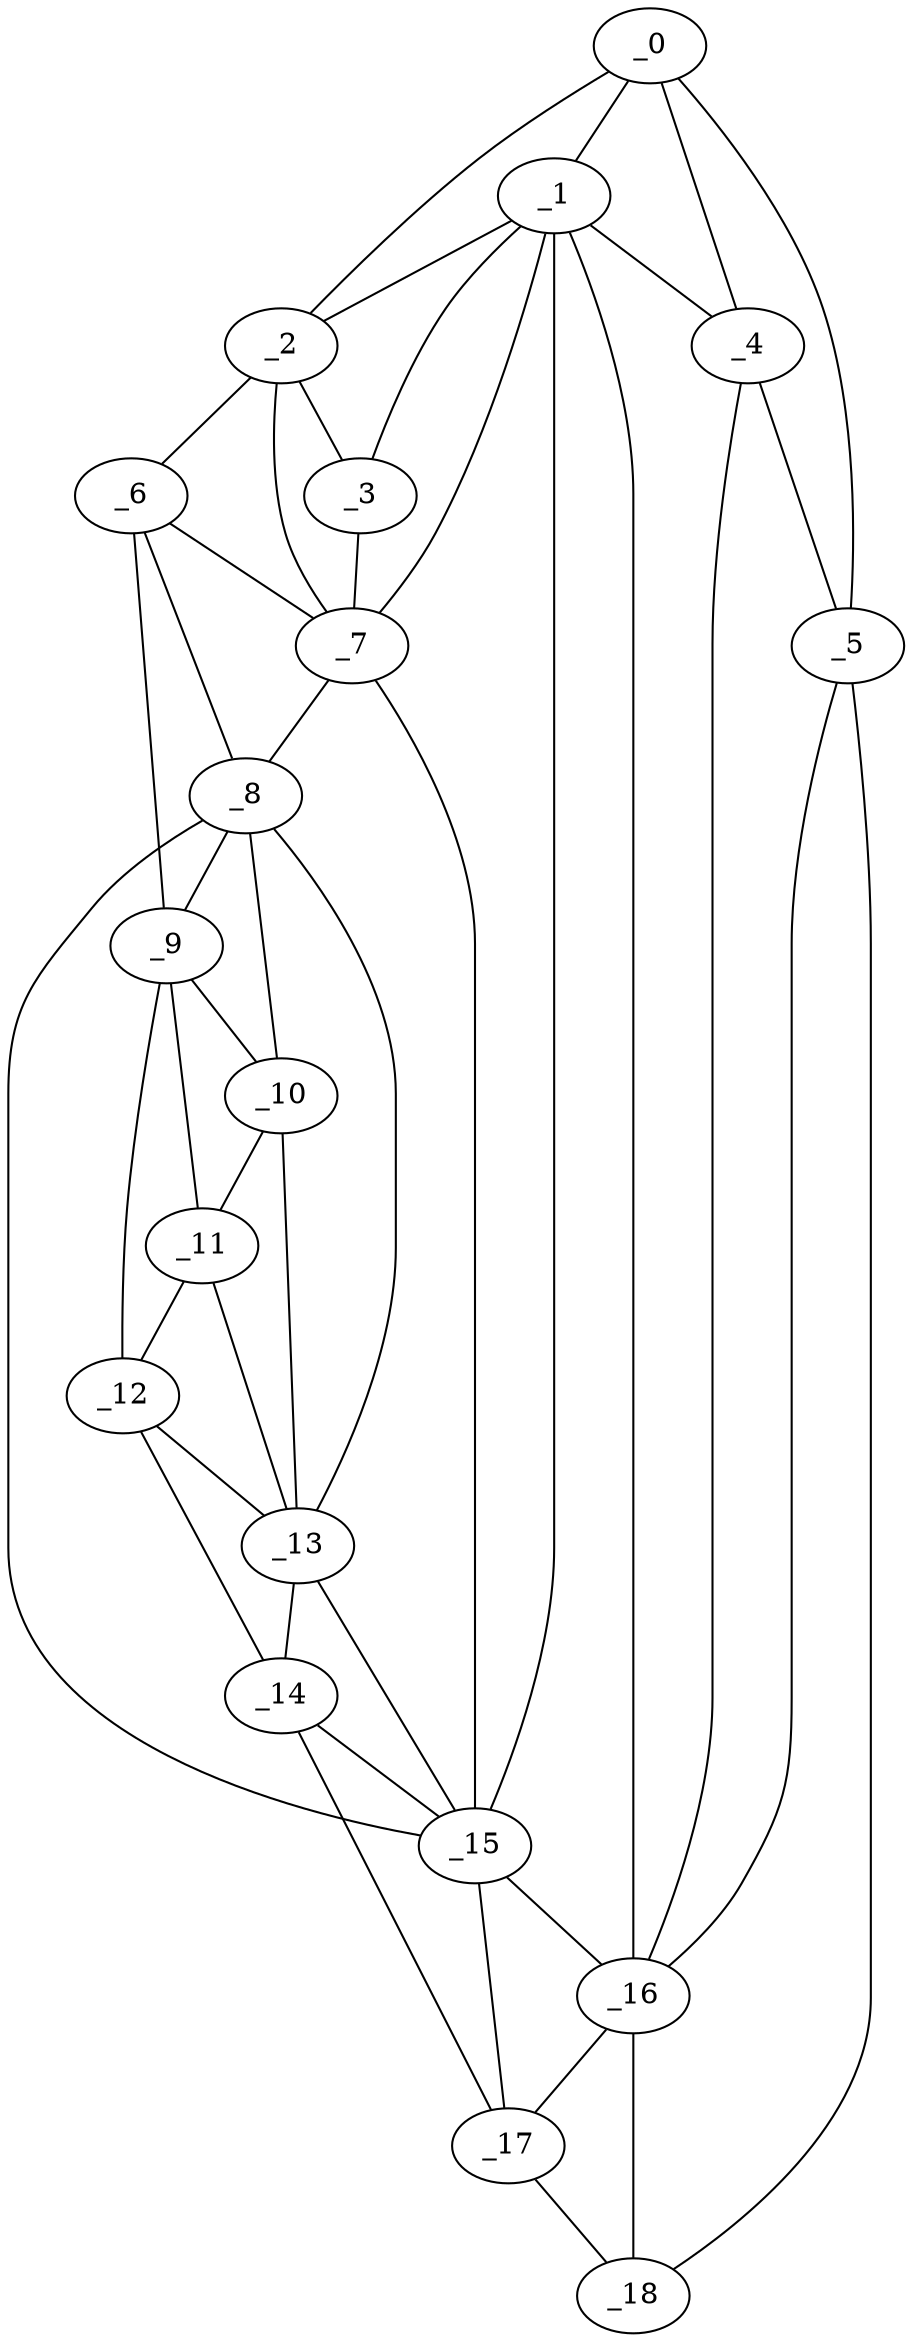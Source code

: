 graph "obj20__90.gxl" {
	_0	 [x=21,
		y=84];
	_1	 [x=28,
		y=73];
	_0 -- _1	 [valence=1];
	_2	 [x=29,
		y=31];
	_0 -- _2	 [valence=1];
	_4	 [x=33,
		y=96];
	_0 -- _4	 [valence=2];
	_5	 [x=35,
		y=121];
	_0 -- _5	 [valence=1];
	_1 -- _2	 [valence=2];
	_3	 [x=33,
		y=35];
	_1 -- _3	 [valence=1];
	_1 -- _4	 [valence=2];
	_7	 [x=40,
		y=31];
	_1 -- _7	 [valence=2];
	_15	 [x=76,
		y=35];
	_1 -- _15	 [valence=1];
	_16	 [x=90,
		y=95];
	_1 -- _16	 [valence=2];
	_2 -- _3	 [valence=2];
	_6	 [x=39,
		y=23];
	_2 -- _6	 [valence=1];
	_2 -- _7	 [valence=2];
	_3 -- _7	 [valence=2];
	_4 -- _5	 [valence=1];
	_4 -- _16	 [valence=1];
	_5 -- _16	 [valence=2];
	_18	 [x=102,
		y=122];
	_5 -- _18	 [valence=1];
	_6 -- _7	 [valence=2];
	_8	 [x=46,
		y=27];
	_6 -- _8	 [valence=2];
	_9	 [x=50,
		y=15];
	_6 -- _9	 [valence=1];
	_7 -- _8	 [valence=1];
	_7 -- _15	 [valence=1];
	_8 -- _9	 [valence=1];
	_10	 [x=54,
		y=13];
	_8 -- _10	 [valence=2];
	_13	 [x=74,
		y=29];
	_8 -- _13	 [valence=1];
	_8 -- _15	 [valence=1];
	_9 -- _10	 [valence=2];
	_11	 [x=60,
		y=9];
	_9 -- _11	 [valence=2];
	_12	 [x=68,
		y=3];
	_9 -- _12	 [valence=1];
	_10 -- _11	 [valence=2];
	_10 -- _13	 [valence=2];
	_11 -- _12	 [valence=1];
	_11 -- _13	 [valence=1];
	_12 -- _13	 [valence=2];
	_14	 [x=76,
		y=3];
	_12 -- _14	 [valence=1];
	_13 -- _14	 [valence=2];
	_13 -- _15	 [valence=2];
	_14 -- _15	 [valence=2];
	_17	 [x=99,
		y=97];
	_14 -- _17	 [valence=1];
	_15 -- _16	 [valence=2];
	_15 -- _17	 [valence=2];
	_16 -- _17	 [valence=2];
	_16 -- _18	 [valence=1];
	_17 -- _18	 [valence=1];
}
